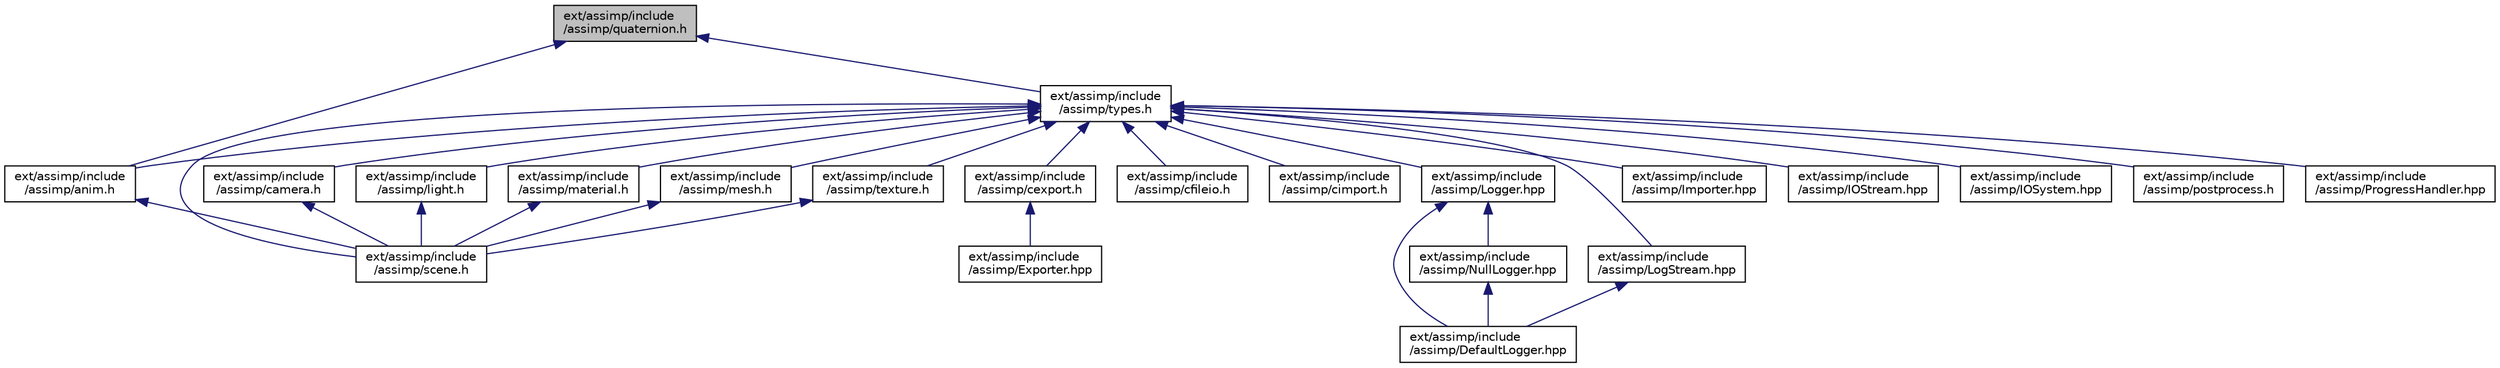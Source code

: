 digraph "ext/assimp/include/assimp/quaternion.h"
{
  edge [fontname="Helvetica",fontsize="10",labelfontname="Helvetica",labelfontsize="10"];
  node [fontname="Helvetica",fontsize="10",shape=record];
  Node1 [label="ext/assimp/include\l/assimp/quaternion.h",height=0.2,width=0.4,color="black", fillcolor="grey75", style="filled" fontcolor="black"];
  Node1 -> Node2 [dir="back",color="midnightblue",fontsize="10",style="solid"];
  Node2 [label="ext/assimp/include\l/assimp/types.h",height=0.2,width=0.4,color="black", fillcolor="white", style="filled",URL="$types_8h.html"];
  Node2 -> Node3 [dir="back",color="midnightblue",fontsize="10",style="solid"];
  Node3 [label="ext/assimp/include\l/assimp/anim.h",height=0.2,width=0.4,color="black", fillcolor="white", style="filled",URL="$anim_8h.html",tooltip="Defines the data structures in which the imported animations are returned. "];
  Node3 -> Node4 [dir="back",color="midnightblue",fontsize="10",style="solid"];
  Node4 [label="ext/assimp/include\l/assimp/scene.h",height=0.2,width=0.4,color="black", fillcolor="white", style="filled",URL="$scene_8h.html",tooltip="Defines the data structures in which the imported scene is returned. "];
  Node2 -> Node5 [dir="back",color="midnightblue",fontsize="10",style="solid"];
  Node5 [label="ext/assimp/include\l/assimp/camera.h",height=0.2,width=0.4,color="black", fillcolor="white", style="filled",URL="$ext_2assimp_2include_2assimp_2camera_8h_source.html"];
  Node5 -> Node4 [dir="back",color="midnightblue",fontsize="10",style="solid"];
  Node2 -> Node6 [dir="back",color="midnightblue",fontsize="10",style="solid"];
  Node6 [label="ext/assimp/include\l/assimp/cexport.h",height=0.2,width=0.4,color="black", fillcolor="white", style="filled",URL="$cexport_8h.html",tooltip="Defines the C-API for the Assimp export interface. "];
  Node6 -> Node7 [dir="back",color="midnightblue",fontsize="10",style="solid"];
  Node7 [label="ext/assimp/include\l/assimp/Exporter.hpp",height=0.2,width=0.4,color="black", fillcolor="white", style="filled",URL="$_exporter_8hpp.html",tooltip="Defines the CPP-API for the Assimp export interface. "];
  Node2 -> Node8 [dir="back",color="midnightblue",fontsize="10",style="solid"];
  Node8 [label="ext/assimp/include\l/assimp/cfileio.h",height=0.2,width=0.4,color="black", fillcolor="white", style="filled",URL="$cfileio_8h.html",tooltip="Defines generic C routines to access memory-mapped files. "];
  Node2 -> Node9 [dir="back",color="midnightblue",fontsize="10",style="solid"];
  Node9 [label="ext/assimp/include\l/assimp/cimport.h",height=0.2,width=0.4,color="black", fillcolor="white", style="filled",URL="$cimport_8h.html",tooltip="Defines the C-API to the Open Asset Import Library. "];
  Node2 -> Node10 [dir="back",color="midnightblue",fontsize="10",style="solid"];
  Node10 [label="ext/assimp/include\l/assimp/Logger.hpp",height=0.2,width=0.4,color="black", fillcolor="white", style="filled",URL="$_logger_8hpp.html",tooltip="Abstract base class &#39;Logger&#39;, base of the logging system. "];
  Node10 -> Node11 [dir="back",color="midnightblue",fontsize="10",style="solid"];
  Node11 [label="ext/assimp/include\l/assimp/DefaultLogger.hpp",height=0.2,width=0.4,color="black", fillcolor="white", style="filled",URL="$_default_logger_8hpp.html"];
  Node10 -> Node12 [dir="back",color="midnightblue",fontsize="10",style="solid"];
  Node12 [label="ext/assimp/include\l/assimp/NullLogger.hpp",height=0.2,width=0.4,color="black", fillcolor="white", style="filled",URL="$_null_logger_8hpp.html",tooltip="Dummy logger. "];
  Node12 -> Node11 [dir="back",color="midnightblue",fontsize="10",style="solid"];
  Node2 -> Node13 [dir="back",color="midnightblue",fontsize="10",style="solid"];
  Node13 [label="ext/assimp/include\l/assimp/LogStream.hpp",height=0.2,width=0.4,color="black", fillcolor="white", style="filled",URL="$_log_stream_8hpp.html",tooltip="Abstract base class &#39;LogStream&#39;, representing an output log stream. "];
  Node13 -> Node11 [dir="back",color="midnightblue",fontsize="10",style="solid"];
  Node2 -> Node14 [dir="back",color="midnightblue",fontsize="10",style="solid"];
  Node14 [label="ext/assimp/include\l/assimp/Importer.hpp",height=0.2,width=0.4,color="black", fillcolor="white", style="filled",URL="$_importer_8hpp.html",tooltip="Defines the C++-API to the Open Asset Import Library. "];
  Node2 -> Node15 [dir="back",color="midnightblue",fontsize="10",style="solid"];
  Node15 [label="ext/assimp/include\l/assimp/IOStream.hpp",height=0.2,width=0.4,color="black", fillcolor="white", style="filled",URL="$_i_o_stream_8hpp.html",tooltip="File I/O wrappers for C++. "];
  Node2 -> Node16 [dir="back",color="midnightblue",fontsize="10",style="solid"];
  Node16 [label="ext/assimp/include\l/assimp/IOSystem.hpp",height=0.2,width=0.4,color="black", fillcolor="white", style="filled",URL="$_i_o_system_8hpp.html",tooltip="File system wrapper for C++. Inherit this class to supply custom file handling logic to the Import li..."];
  Node2 -> Node17 [dir="back",color="midnightblue",fontsize="10",style="solid"];
  Node17 [label="ext/assimp/include\l/assimp/light.h",height=0.2,width=0.4,color="black", fillcolor="white", style="filled",URL="$light_8h.html",tooltip="Defines the aiLight data structure. "];
  Node17 -> Node4 [dir="back",color="midnightblue",fontsize="10",style="solid"];
  Node2 -> Node18 [dir="back",color="midnightblue",fontsize="10",style="solid"];
  Node18 [label="ext/assimp/include\l/assimp/material.h",height=0.2,width=0.4,color="black", fillcolor="white", style="filled",URL="$ext_2assimp_2include_2assimp_2material_8h_source.html"];
  Node18 -> Node4 [dir="back",color="midnightblue",fontsize="10",style="solid"];
  Node2 -> Node19 [dir="back",color="midnightblue",fontsize="10",style="solid"];
  Node19 [label="ext/assimp/include\l/assimp/mesh.h",height=0.2,width=0.4,color="black", fillcolor="white", style="filled",URL="$ext_2assimp_2include_2assimp_2mesh_8h_source.html"];
  Node19 -> Node4 [dir="back",color="midnightblue",fontsize="10",style="solid"];
  Node2 -> Node20 [dir="back",color="midnightblue",fontsize="10",style="solid"];
  Node20 [label="ext/assimp/include\l/assimp/postprocess.h",height=0.2,width=0.4,color="black", fillcolor="white", style="filled",URL="$postprocess_8h.html",tooltip="Definitions for import post processing steps. "];
  Node2 -> Node21 [dir="back",color="midnightblue",fontsize="10",style="solid"];
  Node21 [label="ext/assimp/include\l/assimp/ProgressHandler.hpp",height=0.2,width=0.4,color="black", fillcolor="white", style="filled",URL="$_progress_handler_8hpp.html",tooltip="Abstract base class &#39;ProgressHandler&#39;. "];
  Node2 -> Node4 [dir="back",color="midnightblue",fontsize="10",style="solid"];
  Node2 -> Node22 [dir="back",color="midnightblue",fontsize="10",style="solid"];
  Node22 [label="ext/assimp/include\l/assimp/texture.h",height=0.2,width=0.4,color="black", fillcolor="white", style="filled",URL="$texture_8h.html",tooltip="Defines texture helper structures for the library. "];
  Node22 -> Node4 [dir="back",color="midnightblue",fontsize="10",style="solid"];
  Node1 -> Node3 [dir="back",color="midnightblue",fontsize="10",style="solid"];
}
